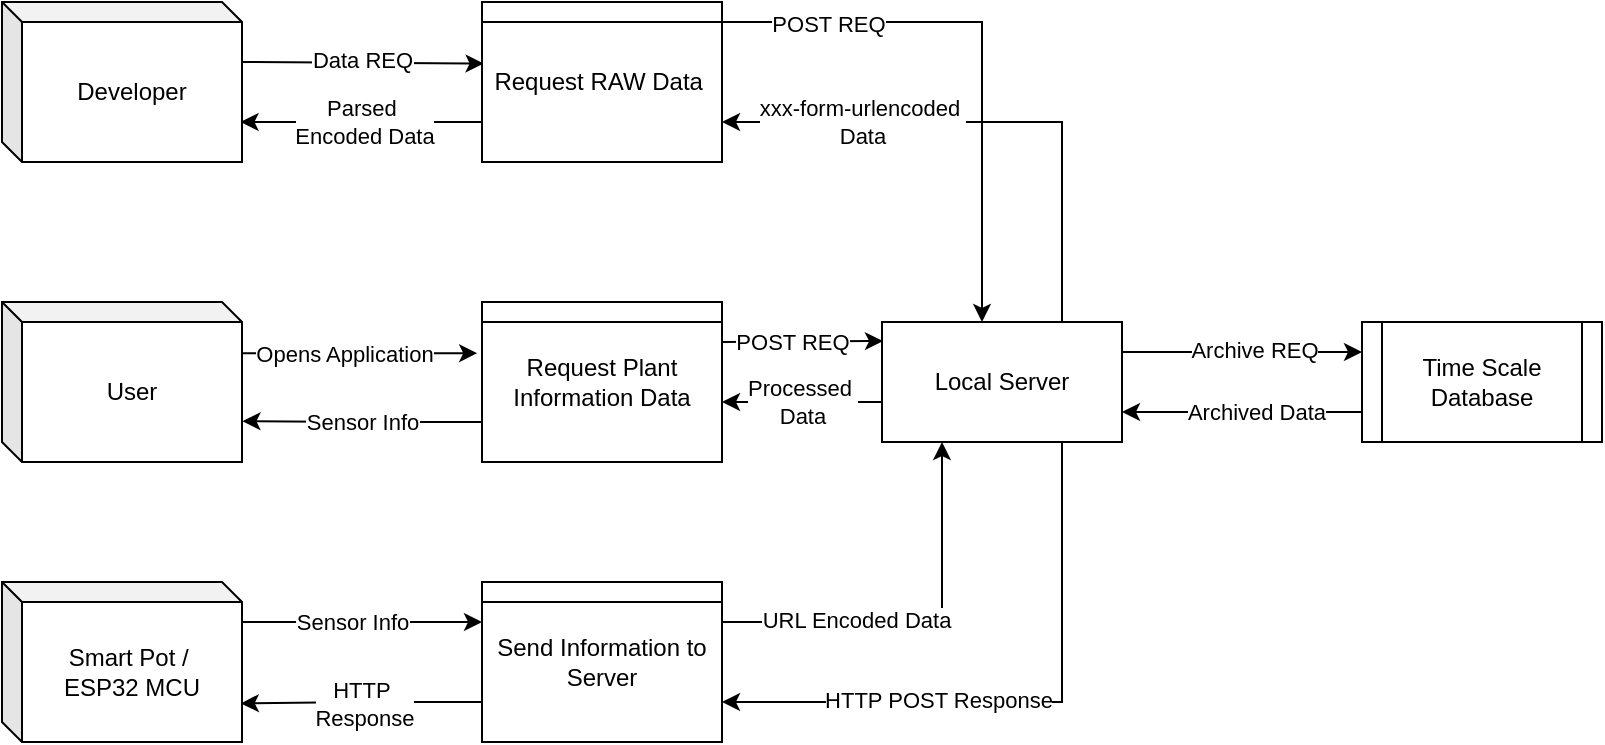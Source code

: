 <mxfile version="24.2.1" type="github">
  <diagram name="Page-1" id="sXqhhoRydYbd0w6LdyoM">
    <mxGraphModel dx="1356" dy="696" grid="1" gridSize="10" guides="1" tooltips="1" connect="1" arrows="1" fold="1" page="1" pageScale="1" pageWidth="850" pageHeight="1100" math="0" shadow="0">
      <root>
        <mxCell id="0" />
        <mxCell id="1" parent="0" />
        <mxCell id="sM7k8GkAJax_Nhw3oYqw-4" style="edgeStyle=orthogonalEdgeStyle;rounded=0;orthogonalLoop=1;jettySize=auto;html=1;entryX=-0.02;entryY=0.32;entryDx=0;entryDy=0;exitX=0.986;exitY=0.32;exitDx=0;exitDy=0;exitPerimeter=0;entryPerimeter=0;" edge="1" parent="1" source="sM7k8GkAJax_Nhw3oYqw-2" target="sM7k8GkAJax_Nhw3oYqw-3">
          <mxGeometry relative="1" as="geometry">
            <mxPoint x="150" y="480" as="sourcePoint" />
            <Array as="points" />
          </mxGeometry>
        </mxCell>
        <mxCell id="sM7k8GkAJax_Nhw3oYqw-46" value="Opens Application" style="edgeLabel;html=1;align=center;verticalAlign=middle;resizable=0;points=[];" vertex="1" connectable="0" parent="sM7k8GkAJax_Nhw3oYqw-4">
          <mxGeometry x="-0.566" relative="1" as="geometry">
            <mxPoint x="26" as="offset" />
          </mxGeometry>
        </mxCell>
        <mxCell id="sM7k8GkAJax_Nhw3oYqw-2" value="User" style="shape=cube;whiteSpace=wrap;html=1;boundedLbl=1;backgroundOutline=1;darkOpacity=0.05;darkOpacity2=0.1;size=10;" vertex="1" parent="1">
          <mxGeometry x="30" y="440" width="120" height="80" as="geometry" />
        </mxCell>
        <mxCell id="sM7k8GkAJax_Nhw3oYqw-17" style="edgeStyle=orthogonalEdgeStyle;rounded=0;orthogonalLoop=1;jettySize=auto;html=1;exitX=1;exitY=0.25;exitDx=0;exitDy=0;entryX=0.004;entryY=0.158;entryDx=0;entryDy=0;entryPerimeter=0;" edge="1" parent="1" source="sM7k8GkAJax_Nhw3oYqw-3" target="sM7k8GkAJax_Nhw3oYqw-15">
          <mxGeometry relative="1" as="geometry">
            <mxPoint x="510" y="550" as="targetPoint" />
            <Array as="points">
              <mxPoint x="471" y="460" />
            </Array>
          </mxGeometry>
        </mxCell>
        <mxCell id="sM7k8GkAJax_Nhw3oYqw-28" value="POST REQ" style="edgeLabel;html=1;align=center;verticalAlign=middle;resizable=0;points=[];" vertex="1" connectable="0" parent="sM7k8GkAJax_Nhw3oYqw-17">
          <mxGeometry x="-0.475" y="-1" relative="1" as="geometry">
            <mxPoint x="14" y="-1" as="offset" />
          </mxGeometry>
        </mxCell>
        <mxCell id="sM7k8GkAJax_Nhw3oYqw-38" style="edgeStyle=orthogonalEdgeStyle;rounded=0;orthogonalLoop=1;jettySize=auto;html=1;exitX=0;exitY=0.75;exitDx=0;exitDy=0;entryX=1.002;entryY=0.745;entryDx=0;entryDy=0;entryPerimeter=0;" edge="1" parent="1" source="sM7k8GkAJax_Nhw3oYqw-3" target="sM7k8GkAJax_Nhw3oYqw-2">
          <mxGeometry relative="1" as="geometry">
            <mxPoint x="160" y="499.857" as="targetPoint" />
          </mxGeometry>
        </mxCell>
        <mxCell id="sM7k8GkAJax_Nhw3oYqw-48" value="Sensor Info" style="edgeLabel;html=1;align=center;verticalAlign=middle;resizable=0;points=[];" vertex="1" connectable="0" parent="sM7k8GkAJax_Nhw3oYqw-38">
          <mxGeometry x="0.179" y="2" relative="1" as="geometry">
            <mxPoint x="10" y="-2" as="offset" />
          </mxGeometry>
        </mxCell>
        <mxCell id="sM7k8GkAJax_Nhw3oYqw-3" value="Request Plant Information Data" style="shape=internalStorage;whiteSpace=wrap;html=1;backgroundOutline=1;dx=0;dy=10;" vertex="1" parent="1">
          <mxGeometry x="270" y="440" width="120" height="80" as="geometry" />
        </mxCell>
        <mxCell id="sM7k8GkAJax_Nhw3oYqw-7" value="Smart Pot /&amp;nbsp;&lt;div&gt;ESP32 MCU&lt;/div&gt;" style="shape=cube;whiteSpace=wrap;html=1;boundedLbl=1;backgroundOutline=1;darkOpacity=0.05;darkOpacity2=0.1;size=10;" vertex="1" parent="1">
          <mxGeometry x="30" y="580" width="120" height="80" as="geometry" />
        </mxCell>
        <mxCell id="sM7k8GkAJax_Nhw3oYqw-16" style="edgeStyle=orthogonalEdgeStyle;rounded=0;orthogonalLoop=1;jettySize=auto;html=1;exitX=1;exitY=0.25;exitDx=0;exitDy=0;entryX=0.25;entryY=1;entryDx=0;entryDy=0;" edge="1" parent="1" source="sM7k8GkAJax_Nhw3oYqw-8" target="sM7k8GkAJax_Nhw3oYqw-15">
          <mxGeometry relative="1" as="geometry" />
        </mxCell>
        <mxCell id="sM7k8GkAJax_Nhw3oYqw-27" value="URL Encoded Data" style="edgeLabel;html=1;align=center;verticalAlign=middle;resizable=0;points=[];" vertex="1" connectable="0" parent="sM7k8GkAJax_Nhw3oYqw-16">
          <mxGeometry x="-0.542" y="1" relative="1" as="geometry">
            <mxPoint x="21" as="offset" />
          </mxGeometry>
        </mxCell>
        <mxCell id="sM7k8GkAJax_Nhw3oYqw-8" value="Send Information to Server" style="shape=internalStorage;whiteSpace=wrap;html=1;backgroundOutline=1;dx=0;dy=10;" vertex="1" parent="1">
          <mxGeometry x="270" y="580" width="120" height="80" as="geometry" />
        </mxCell>
        <mxCell id="sM7k8GkAJax_Nhw3oYqw-11" value="" style="endArrow=classic;html=1;rounded=0;entryX=0;entryY=0.25;entryDx=0;entryDy=0;" edge="1" parent="1" target="sM7k8GkAJax_Nhw3oYqw-8">
          <mxGeometry relative="1" as="geometry">
            <mxPoint x="150" y="600.0" as="sourcePoint" />
            <mxPoint x="240" y="600.43" as="targetPoint" />
          </mxGeometry>
        </mxCell>
        <mxCell id="sM7k8GkAJax_Nhw3oYqw-12" value="Sensor Info" style="edgeLabel;resizable=0;html=1;;align=center;verticalAlign=middle;" connectable="0" vertex="1" parent="sM7k8GkAJax_Nhw3oYqw-11">
          <mxGeometry relative="1" as="geometry">
            <mxPoint x="-5" as="offset" />
          </mxGeometry>
        </mxCell>
        <mxCell id="sM7k8GkAJax_Nhw3oYqw-23" style="edgeStyle=orthogonalEdgeStyle;rounded=0;orthogonalLoop=1;jettySize=auto;html=1;exitX=1;exitY=0.25;exitDx=0;exitDy=0;entryX=0;entryY=0.25;entryDx=0;entryDy=0;" edge="1" parent="1" source="sM7k8GkAJax_Nhw3oYqw-15" target="sM7k8GkAJax_Nhw3oYqw-22">
          <mxGeometry relative="1" as="geometry" />
        </mxCell>
        <mxCell id="sM7k8GkAJax_Nhw3oYqw-24" value="Archive REQ" style="edgeLabel;html=1;align=center;verticalAlign=middle;resizable=0;points=[];" vertex="1" connectable="0" parent="sM7k8GkAJax_Nhw3oYqw-23">
          <mxGeometry x="-0.232" y="1" relative="1" as="geometry">
            <mxPoint x="20" as="offset" />
          </mxGeometry>
        </mxCell>
        <mxCell id="sM7k8GkAJax_Nhw3oYqw-35" style="edgeStyle=orthogonalEdgeStyle;rounded=0;orthogonalLoop=1;jettySize=auto;html=1;entryX=1;entryY=0.75;entryDx=0;entryDy=0;exitX=0.75;exitY=0;exitDx=0;exitDy=0;" edge="1" parent="1" source="sM7k8GkAJax_Nhw3oYqw-15" target="sM7k8GkAJax_Nhw3oYqw-30">
          <mxGeometry relative="1" as="geometry">
            <mxPoint x="560" y="440" as="sourcePoint" />
            <Array as="points">
              <mxPoint x="560" y="350" />
            </Array>
          </mxGeometry>
        </mxCell>
        <mxCell id="sM7k8GkAJax_Nhw3oYqw-39" value="xxx-form-urlencoded&amp;nbsp;&lt;div&gt;Data&lt;/div&gt;" style="edgeLabel;html=1;align=center;verticalAlign=middle;resizable=0;points=[];" vertex="1" connectable="0" parent="sM7k8GkAJax_Nhw3oYqw-35">
          <mxGeometry x="0.617" y="-1" relative="1" as="geometry">
            <mxPoint x="18" y="1" as="offset" />
          </mxGeometry>
        </mxCell>
        <mxCell id="sM7k8GkAJax_Nhw3oYqw-36" style="edgeStyle=orthogonalEdgeStyle;rounded=0;orthogonalLoop=1;jettySize=auto;html=1;exitX=0.25;exitY=0;exitDx=0;exitDy=0;" edge="1" parent="1" source="sM7k8GkAJax_Nhw3oYqw-15">
          <mxGeometry relative="1" as="geometry">
            <mxPoint x="390" y="490" as="targetPoint" />
            <Array as="points">
              <mxPoint x="480" y="490" />
            </Array>
          </mxGeometry>
        </mxCell>
        <mxCell id="sM7k8GkAJax_Nhw3oYqw-37" value="Processed&amp;nbsp;&lt;div&gt;Data&lt;/div&gt;" style="edgeLabel;html=1;align=center;verticalAlign=middle;resizable=0;points=[];" vertex="1" connectable="0" parent="sM7k8GkAJax_Nhw3oYqw-36">
          <mxGeometry x="0.279" y="1" relative="1" as="geometry">
            <mxPoint x="-14" y="-1" as="offset" />
          </mxGeometry>
        </mxCell>
        <mxCell id="sM7k8GkAJax_Nhw3oYqw-43" style="edgeStyle=orthogonalEdgeStyle;rounded=0;orthogonalLoop=1;jettySize=auto;html=1;entryX=1;entryY=0.75;entryDx=0;entryDy=0;exitX=0.75;exitY=1;exitDx=0;exitDy=0;" edge="1" parent="1" source="sM7k8GkAJax_Nhw3oYqw-15" target="sM7k8GkAJax_Nhw3oYqw-8">
          <mxGeometry relative="1" as="geometry">
            <mxPoint x="560" y="520" as="sourcePoint" />
          </mxGeometry>
        </mxCell>
        <mxCell id="sM7k8GkAJax_Nhw3oYqw-44" value="HTTP POST Response" style="edgeLabel;html=1;align=center;verticalAlign=middle;resizable=0;points=[];" vertex="1" connectable="0" parent="sM7k8GkAJax_Nhw3oYqw-43">
          <mxGeometry x="0.497" y="-1" relative="1" as="geometry">
            <mxPoint x="32" as="offset" />
          </mxGeometry>
        </mxCell>
        <mxCell id="sM7k8GkAJax_Nhw3oYqw-15" value="Local Server" style="shape=process;whiteSpace=wrap;html=1;backgroundOutline=1;size=0;" vertex="1" parent="1">
          <mxGeometry x="470" y="450" width="120" height="60" as="geometry" />
        </mxCell>
        <mxCell id="sM7k8GkAJax_Nhw3oYqw-25" style="edgeStyle=orthogonalEdgeStyle;rounded=0;orthogonalLoop=1;jettySize=auto;html=1;exitX=0;exitY=0.75;exitDx=0;exitDy=0;entryX=1;entryY=0.75;entryDx=0;entryDy=0;" edge="1" parent="1" source="sM7k8GkAJax_Nhw3oYqw-22" target="sM7k8GkAJax_Nhw3oYqw-15">
          <mxGeometry relative="1" as="geometry" />
        </mxCell>
        <mxCell id="sM7k8GkAJax_Nhw3oYqw-26" value="Archived Data" style="edgeLabel;html=1;align=center;verticalAlign=middle;resizable=0;points=[];" vertex="1" connectable="0" parent="sM7k8GkAJax_Nhw3oYqw-25">
          <mxGeometry x="0.261" relative="1" as="geometry">
            <mxPoint x="22" as="offset" />
          </mxGeometry>
        </mxCell>
        <mxCell id="sM7k8GkAJax_Nhw3oYqw-22" value="Time Scale Database" style="shape=process;whiteSpace=wrap;html=1;backgroundOutline=1;size=0.083;" vertex="1" parent="1">
          <mxGeometry x="710" y="450" width="120" height="60" as="geometry" />
        </mxCell>
        <mxCell id="sM7k8GkAJax_Nhw3oYqw-31" style="edgeStyle=orthogonalEdgeStyle;rounded=0;orthogonalLoop=1;jettySize=auto;html=1;exitX=0.994;exitY=0.314;exitDx=0;exitDy=0;exitPerimeter=0;entryX=0.007;entryY=0.385;entryDx=0;entryDy=0;entryPerimeter=0;" edge="1" parent="1" target="sM7k8GkAJax_Nhw3oYqw-30">
          <mxGeometry relative="1" as="geometry">
            <mxPoint x="150.0" y="320.0" as="sourcePoint" />
            <mxPoint x="270.72" y="334.88" as="targetPoint" />
            <Array as="points">
              <mxPoint x="271" y="321" />
            </Array>
          </mxGeometry>
        </mxCell>
        <mxCell id="sM7k8GkAJax_Nhw3oYqw-50" value="Data REQ" style="edgeLabel;html=1;align=center;verticalAlign=middle;resizable=0;points=[];" vertex="1" connectable="0" parent="sM7k8GkAJax_Nhw3oYqw-31">
          <mxGeometry x="-0.606" y="1" relative="1" as="geometry">
            <mxPoint x="36" as="offset" />
          </mxGeometry>
        </mxCell>
        <mxCell id="sM7k8GkAJax_Nhw3oYqw-29" value="Developer" style="shape=cube;whiteSpace=wrap;html=1;boundedLbl=1;backgroundOutline=1;darkOpacity=0.05;darkOpacity2=0.1;size=10;" vertex="1" parent="1">
          <mxGeometry x="30" y="290" width="120" height="80" as="geometry" />
        </mxCell>
        <mxCell id="sM7k8GkAJax_Nhw3oYqw-32" style="edgeStyle=orthogonalEdgeStyle;rounded=0;orthogonalLoop=1;jettySize=auto;html=1;exitX=1;exitY=0.25;exitDx=0;exitDy=0;" edge="1" parent="1" source="sM7k8GkAJax_Nhw3oYqw-30">
          <mxGeometry relative="1" as="geometry">
            <mxPoint x="520" y="450" as="targetPoint" />
            <mxPoint x="390" y="260" as="sourcePoint" />
            <Array as="points">
              <mxPoint x="390" y="300" />
              <mxPoint x="520" y="300" />
            </Array>
          </mxGeometry>
        </mxCell>
        <mxCell id="sM7k8GkAJax_Nhw3oYqw-33" value="POST REQ" style="edgeLabel;html=1;align=center;verticalAlign=middle;resizable=0;points=[];" vertex="1" connectable="0" parent="sM7k8GkAJax_Nhw3oYqw-32">
          <mxGeometry x="-0.552" y="-1" relative="1" as="geometry">
            <mxPoint x="-2" as="offset" />
          </mxGeometry>
        </mxCell>
        <mxCell id="sM7k8GkAJax_Nhw3oYqw-30" value="Request RAW Data&amp;nbsp;" style="shape=internalStorage;whiteSpace=wrap;html=1;backgroundOutline=1;dx=0;dy=10;" vertex="1" parent="1">
          <mxGeometry x="270" y="290" width="120" height="80" as="geometry" />
        </mxCell>
        <mxCell id="sM7k8GkAJax_Nhw3oYqw-41" style="edgeStyle=orthogonalEdgeStyle;rounded=0;orthogonalLoop=1;jettySize=auto;html=1;exitX=0;exitY=0.75;exitDx=0;exitDy=0;entryX=0.995;entryY=0.759;entryDx=0;entryDy=0;entryPerimeter=0;" edge="1" parent="1" source="sM7k8GkAJax_Nhw3oYqw-8" target="sM7k8GkAJax_Nhw3oYqw-7">
          <mxGeometry relative="1" as="geometry" />
        </mxCell>
        <mxCell id="sM7k8GkAJax_Nhw3oYqw-42" value="HTTP&amp;nbsp;&lt;div&gt;Response&lt;/div&gt;" style="edgeLabel;html=1;align=center;verticalAlign=middle;resizable=0;points=[];" vertex="1" connectable="0" parent="sM7k8GkAJax_Nhw3oYqw-41">
          <mxGeometry x="0.32" relative="1" as="geometry">
            <mxPoint x="20" as="offset" />
          </mxGeometry>
        </mxCell>
        <mxCell id="sM7k8GkAJax_Nhw3oYqw-45" style="edgeStyle=orthogonalEdgeStyle;rounded=0;orthogonalLoop=1;jettySize=auto;html=1;exitX=0;exitY=0.75;exitDx=0;exitDy=0;entryX=0.994;entryY=0.75;entryDx=0;entryDy=0;entryPerimeter=0;" edge="1" parent="1" source="sM7k8GkAJax_Nhw3oYqw-30" target="sM7k8GkAJax_Nhw3oYqw-29">
          <mxGeometry relative="1" as="geometry" />
        </mxCell>
        <mxCell id="sM7k8GkAJax_Nhw3oYqw-49" value="Parsed&amp;nbsp;&lt;div&gt;Encoded Data&lt;/div&gt;" style="edgeLabel;html=1;align=center;verticalAlign=middle;resizable=0;points=[];" vertex="1" connectable="0" parent="sM7k8GkAJax_Nhw3oYqw-45">
          <mxGeometry x="0.417" relative="1" as="geometry">
            <mxPoint x="26" as="offset" />
          </mxGeometry>
        </mxCell>
      </root>
    </mxGraphModel>
  </diagram>
</mxfile>
